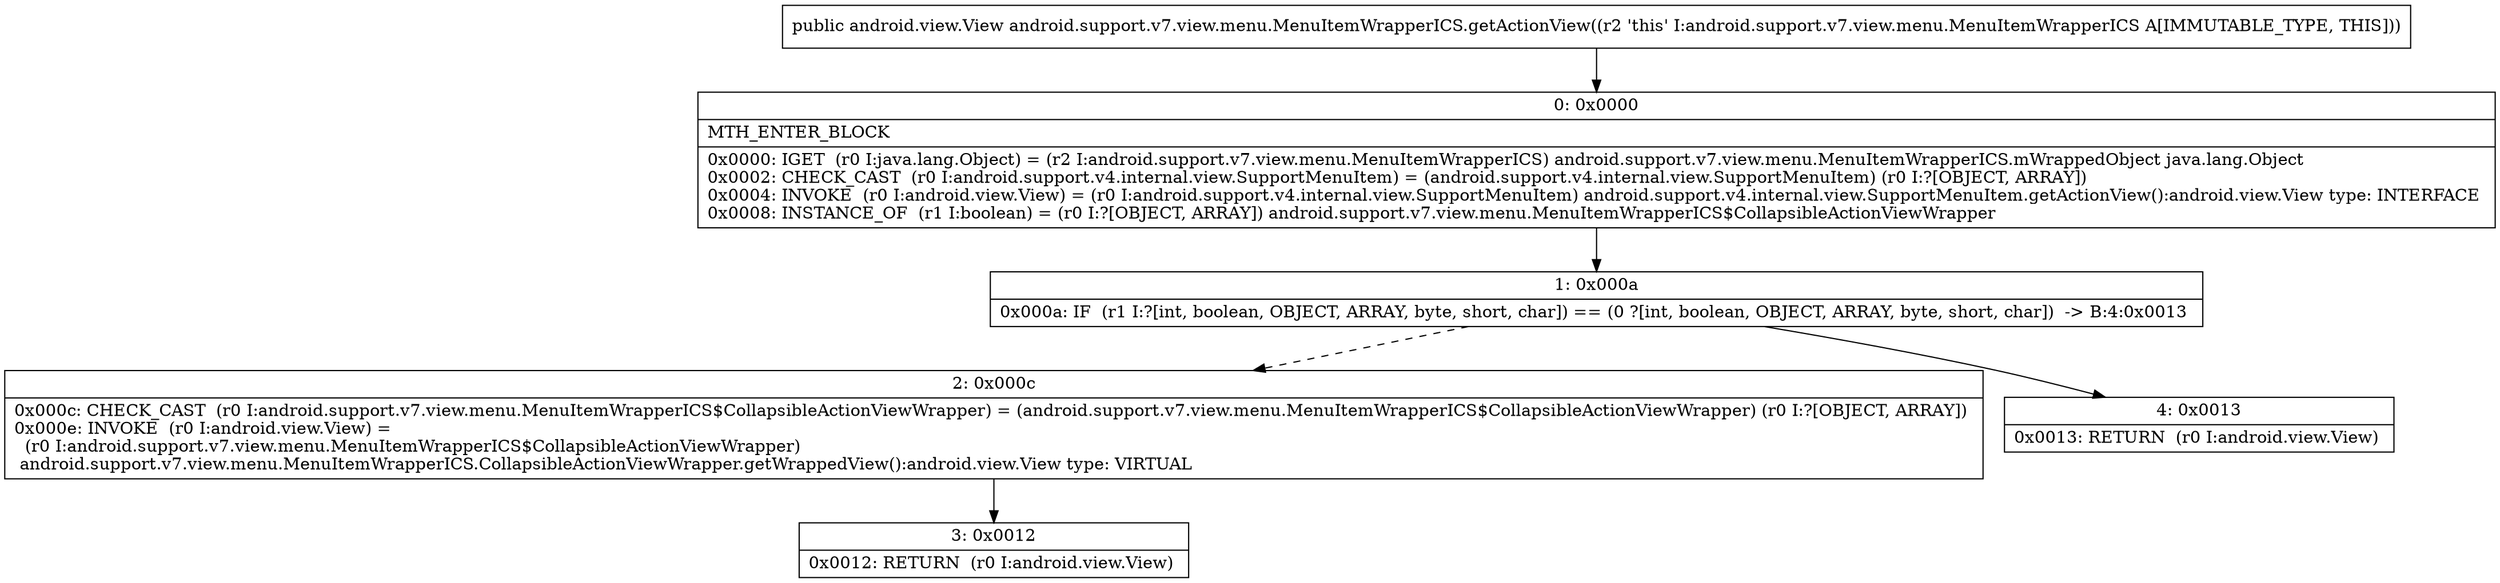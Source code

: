 digraph "CFG forandroid.support.v7.view.menu.MenuItemWrapperICS.getActionView()Landroid\/view\/View;" {
Node_0 [shape=record,label="{0\:\ 0x0000|MTH_ENTER_BLOCK\l|0x0000: IGET  (r0 I:java.lang.Object) = (r2 I:android.support.v7.view.menu.MenuItemWrapperICS) android.support.v7.view.menu.MenuItemWrapperICS.mWrappedObject java.lang.Object \l0x0002: CHECK_CAST  (r0 I:android.support.v4.internal.view.SupportMenuItem) = (android.support.v4.internal.view.SupportMenuItem) (r0 I:?[OBJECT, ARRAY]) \l0x0004: INVOKE  (r0 I:android.view.View) = (r0 I:android.support.v4.internal.view.SupportMenuItem) android.support.v4.internal.view.SupportMenuItem.getActionView():android.view.View type: INTERFACE \l0x0008: INSTANCE_OF  (r1 I:boolean) = (r0 I:?[OBJECT, ARRAY]) android.support.v7.view.menu.MenuItemWrapperICS$CollapsibleActionViewWrapper \l}"];
Node_1 [shape=record,label="{1\:\ 0x000a|0x000a: IF  (r1 I:?[int, boolean, OBJECT, ARRAY, byte, short, char]) == (0 ?[int, boolean, OBJECT, ARRAY, byte, short, char])  \-\> B:4:0x0013 \l}"];
Node_2 [shape=record,label="{2\:\ 0x000c|0x000c: CHECK_CAST  (r0 I:android.support.v7.view.menu.MenuItemWrapperICS$CollapsibleActionViewWrapper) = (android.support.v7.view.menu.MenuItemWrapperICS$CollapsibleActionViewWrapper) (r0 I:?[OBJECT, ARRAY]) \l0x000e: INVOKE  (r0 I:android.view.View) = \l  (r0 I:android.support.v7.view.menu.MenuItemWrapperICS$CollapsibleActionViewWrapper)\l android.support.v7.view.menu.MenuItemWrapperICS.CollapsibleActionViewWrapper.getWrappedView():android.view.View type: VIRTUAL \l}"];
Node_3 [shape=record,label="{3\:\ 0x0012|0x0012: RETURN  (r0 I:android.view.View) \l}"];
Node_4 [shape=record,label="{4\:\ 0x0013|0x0013: RETURN  (r0 I:android.view.View) \l}"];
MethodNode[shape=record,label="{public android.view.View android.support.v7.view.menu.MenuItemWrapperICS.getActionView((r2 'this' I:android.support.v7.view.menu.MenuItemWrapperICS A[IMMUTABLE_TYPE, THIS])) }"];
MethodNode -> Node_0;
Node_0 -> Node_1;
Node_1 -> Node_2[style=dashed];
Node_1 -> Node_4;
Node_2 -> Node_3;
}

